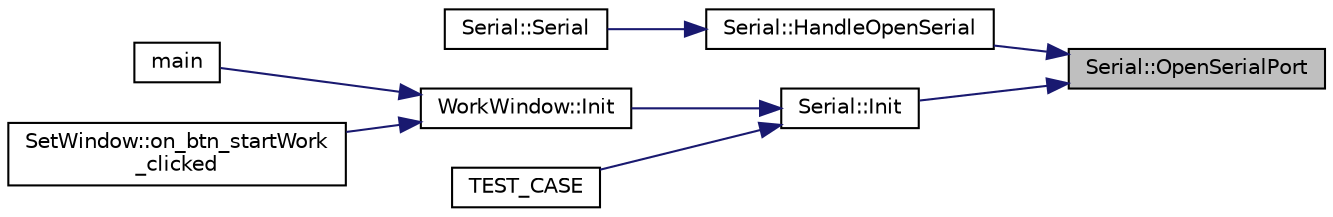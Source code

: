 digraph "Serial::OpenSerialPort"
{
 // LATEX_PDF_SIZE
  edge [fontname="Helvetica",fontsize="10",labelfontname="Helvetica",labelfontsize="10"];
  node [fontname="Helvetica",fontsize="10",shape=record];
  rankdir="RL";
  Node1 [label="Serial::OpenSerialPort",height=0.2,width=0.4,color="black", fillcolor="grey75", style="filled", fontcolor="black",tooltip="Opens serial port"];
  Node1 -> Node2 [dir="back",color="midnightblue",fontsize="10",style="solid",fontname="Helvetica"];
  Node2 [label="Serial::HandleOpenSerial",height=0.2,width=0.4,color="black", fillcolor="white", style="filled",URL="$d3/d7b/a00986.html#aebd603c06e40ba598d0f3f2cbf7ea8c4",tooltip="Handles the open serial"];
  Node2 -> Node3 [dir="back",color="midnightblue",fontsize="10",style="solid",fontname="Helvetica"];
  Node3 [label="Serial::Serial",height=0.2,width=0.4,color="black", fillcolor="white", style="filled",URL="$d3/d7b/a00986.html#adda4ed09582ac92c92b16b55b471a6d4",tooltip="Initializes a new instance of the Serial class"];
  Node1 -> Node4 [dir="back",color="midnightblue",fontsize="10",style="solid",fontname="Helvetica"];
  Node4 [label="Serial::Init",height=0.2,width=0.4,color="black", fillcolor="white", style="filled",URL="$d3/d7b/a00986.html#ad1a697720cbc1f1022a4f620d8fd8de2",tooltip="Initializes this object"];
  Node4 -> Node5 [dir="back",color="midnightblue",fontsize="10",style="solid",fontname="Helvetica"];
  Node5 [label="WorkWindow::Init",height=0.2,width=0.4,color="black", fillcolor="white", style="filled",URL="$d7/df7/a01074.html#a98cc99469cf7af144c013870cd2a31e1",tooltip="主线程 初始化"];
  Node5 -> Node6 [dir="back",color="midnightblue",fontsize="10",style="solid",fontname="Helvetica"];
  Node6 [label="main",height=0.2,width=0.4,color="black", fillcolor="white", style="filled",URL="$d7/dce/a00143.html#a0ddf1224851353fc92bfbff6f499fa97",tooltip="Main entry-point for this application"];
  Node5 -> Node7 [dir="back",color="midnightblue",fontsize="10",style="solid",fontname="Helvetica"];
  Node7 [label="SetWindow::on_btn_startWork\l_clicked",height=0.2,width=0.4,color="black", fillcolor="white", style="filled",URL="$d1/dd8/a01022.html#a16d22af38341107258918d2b0b93e912",tooltip="Handles button start work clicked signals"];
  Node4 -> Node8 [dir="back",color="midnightblue",fontsize="10",style="solid",fontname="Helvetica"];
  Node8 [label="TEST_CASE",height=0.2,width=0.4,color="black", fillcolor="white", style="filled",URL="$de/db1/a00197.html#ad86addbaf197fc6470e8c8c197efed66",tooltip=" "];
}
